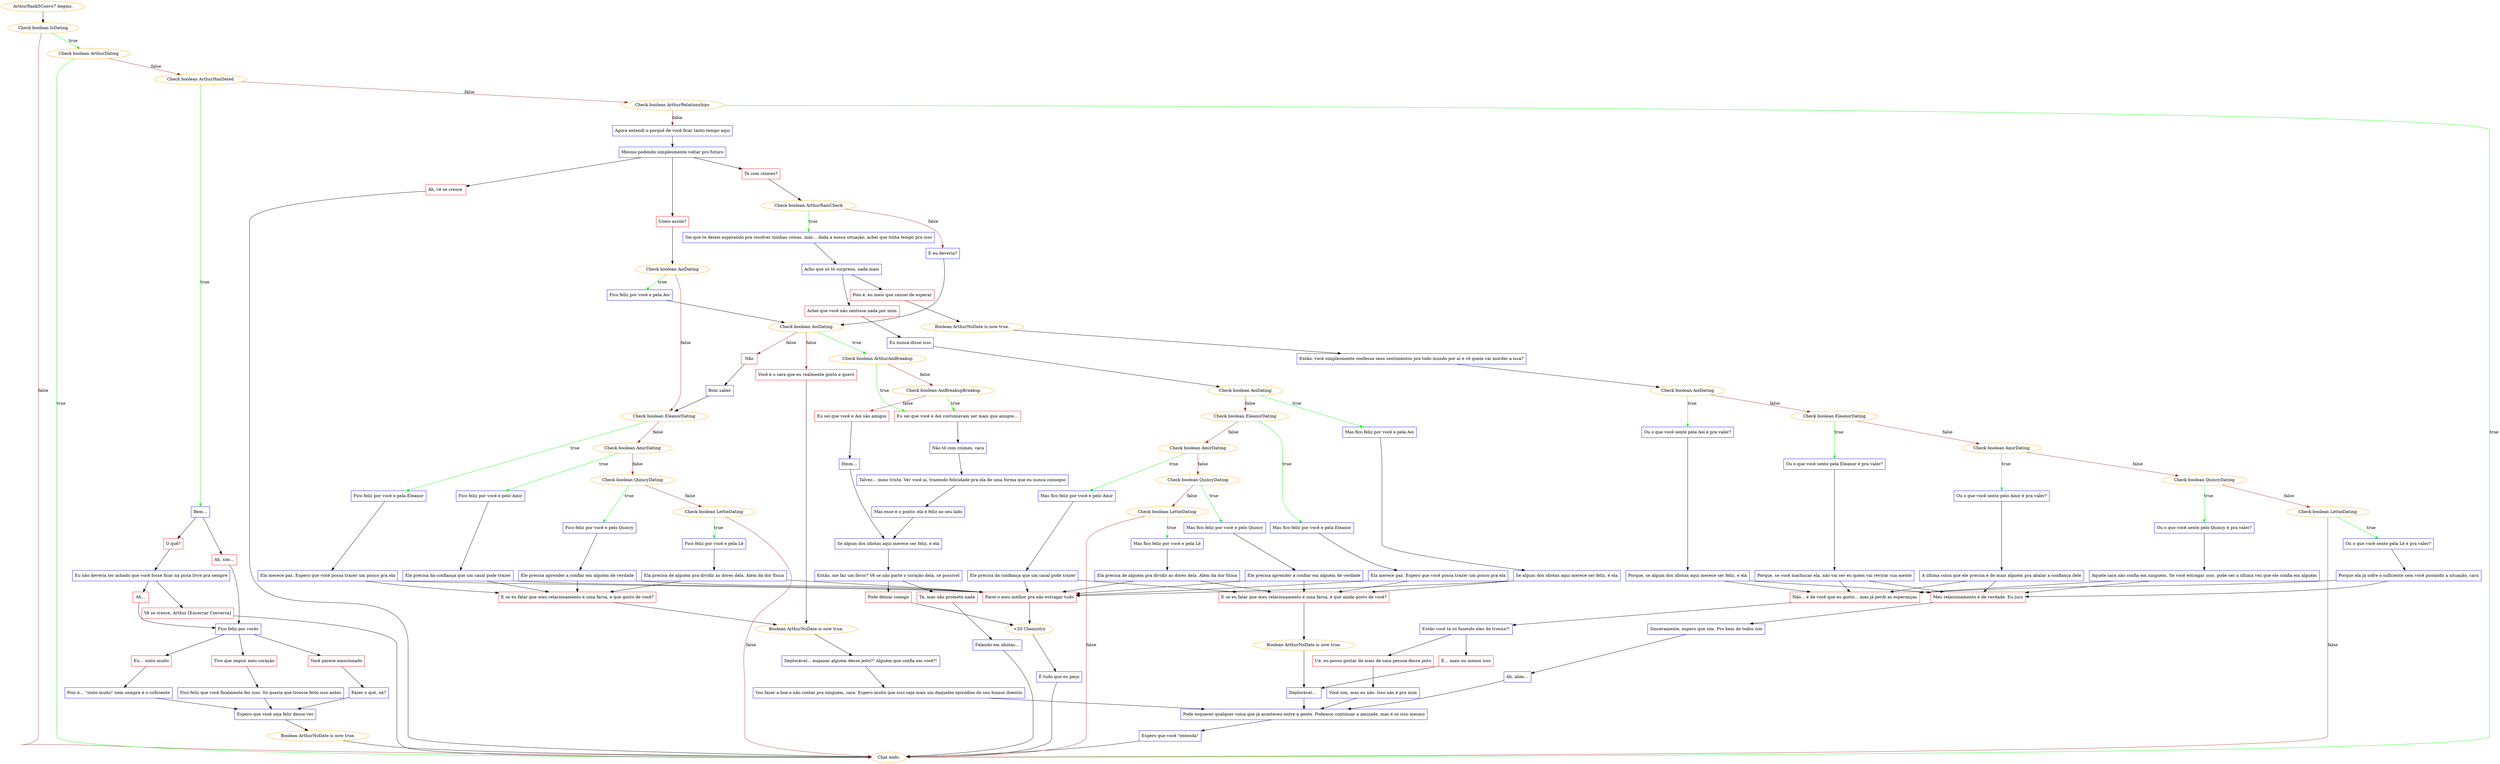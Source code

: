 digraph {
	"ArthurRank5Convo7 begins." [color=orange];
		"ArthurRank5Convo7 begins." -> j2287186983;
	j2287186983 [label="Check boolean IsDating",color=orange];
		j2287186983 -> j3366093715 [label=true,color=green];
		j2287186983 -> "Chat ends." [label=false,color=brown];
	j3366093715 [label="Check boolean ArthurDating",color=orange];
		j3366093715 -> "Chat ends." [label=true,color=green];
		j3366093715 -> j4249377294 [label=false,color=brown];
	"Chat ends." [color=orange];
	j4249377294 [label="Check boolean ArthurHasDated",color=orange];
		j4249377294 -> j3867322464 [label=true,color=green];
		j4249377294 -> j780092072 [label=false,color=brown];
	j3867322464 [label="Bem…",shape=box,color=blue];
		j3867322464 -> j2522131608;
		j3867322464 -> j2519949983;
	j780092072 [label="Check boolean ArthurRelationships",color=orange];
		j780092072 -> "Chat ends." [label=true,color=green];
		j780092072 -> j4253893780 [label=false,color=brown];
	j2522131608 [label="O quê?",shape=box,color=red];
		j2522131608 -> j1357619736;
	j2519949983 [label="Ah, sim…",shape=box,color=red];
		j2519949983 -> j3470941393;
	j4253893780 [label="Agora entendi o porquê de você ficar tanto tempo aqui",shape=box,color=blue];
		j4253893780 -> j2935529099;
	j1357619736 [label="Eu não deveria ter achado que você fosse ficar na pista livre pra sempre",shape=box,color=blue];
		j1357619736 -> j4022427115;
		j1357619736 -> j819141915;
	j3470941393 [label="Fico feliz por vocês",shape=box,color=blue];
		j3470941393 -> j3901487721;
		j3470941393 -> j295248372;
		j3470941393 -> j2656972681;
	j2935529099 [label="Mesmo podendo simplesmente voltar pro futuro",shape=box,color=blue];
		j2935529099 -> j3220020881;
		j2935529099 -> j3108525737;
		j2935529099 -> j1233609435;
	j4022427115 [label="Vê se cresce, Arthur [Encerrar Conversa]",shape=box,color=red];
		j4022427115 -> "Chat ends.";
	j819141915 [label="Ah…",shape=box,color=red];
		j819141915 -> j3470941393;
	j3901487721 [label="Você parece emocionado",shape=box,color=red];
		j3901487721 -> j184750631;
	j295248372 [label="Eu… sinto muito",shape=box,color=red];
		j295248372 -> j2018911811;
	j2656972681 [label="Tive que seguir meu coração",shape=box,color=red];
		j2656972681 -> j4242806469;
	j3220020881 [label="Ah, vê se cresce ",shape=box,color=red];
		j3220020881 -> "Chat ends.";
	j3108525737 [label="Tá com ciúmes?",shape=box,color=red];
		j3108525737 -> j1819643693;
	j1233609435 [label="Como assim?",shape=box,color=red];
		j1233609435 -> j1872707844;
	j184750631 [label="Fazer o quê, né?",shape=box,color=blue];
		j184750631 -> j3275437400;
	j2018911811 [label="Pois é… \"sinto muito\" nem sempre é o suficiente",shape=box,color=blue];
		j2018911811 -> j3275437400;
	j4242806469 [label="Fico feliz que você finalmente fez isso. Só queria que tivesse feito isso antes",shape=box,color=blue];
		j4242806469 -> j3275437400;
	j1819643693 [label="Check boolean ArthurRainCheck",color=orange];
		j1819643693 -> j3469589798 [label=true,color=green];
		j1819643693 -> j1666007874 [label=false,color=brown];
	j1872707844 [label="Check boolean AoiDating",color=orange];
		j1872707844 -> j1261108040 [label=true,color=green];
		j1872707844 -> j1314868176 [label=false,color=brown];
	j3275437400 [label="Espero que você seja feliz dessa vez",shape=box,color=blue];
		j3275437400 -> j2533691464;
	j3469589798 [label="Sei que te deixei esperando pra resolver minhas coisas, mas… dada a nossa situação, achei que tinha tempo pra isso",shape=box,color=blue];
		j3469589798 -> j1535081065;
	j1666007874 [label="E eu deveria?",shape=box,color=blue];
		j1666007874 -> j1137287632;
	j1261108040 [label="Fico feliz por você e pela Aoi",shape=box,color=blue];
		j1261108040 -> j1137287632;
	j1314868176 [label="Check boolean EleanorDating",color=orange];
		j1314868176 -> j3728373645 [label=true,color=green];
		j1314868176 -> j2360902743 [label=false,color=brown];
	j2533691464 [label="Boolean ArthurNoDate is now true.",color=orange];
		j2533691464 -> "Chat ends.";
	j1535081065 [label="Acho que só tô surpreso, nada mais",shape=box,color=blue];
		j1535081065 -> j87302382;
		j1535081065 -> j631190932;
	j1137287632 [label="Check boolean AoiDating",color=orange];
		j1137287632 -> j645055810 [label=true,color=green];
		j1137287632 -> j1358002253 [label=false,color=brown];
		j1137287632 -> j2439660070 [label=false,color=brown];
	j3728373645 [label="Fico feliz por você e pela Eleanor",shape=box,color=blue];
		j3728373645 -> j3727276354;
	j2360902743 [label="Check boolean AmirDating",color=orange];
		j2360902743 -> j174899726 [label=true,color=green];
		j2360902743 -> j3619615241 [label=false,color=brown];
	j87302382 [label="Achei que você não sentisse nada por mim",shape=box,color=red];
		j87302382 -> j2595609897;
	j631190932 [label="Pois é, eu meio que cansei de esperar",shape=box,color=red];
		j631190932 -> j3234396416;
	j645055810 [label="Check boolean ArthurAoiBreakup",color=orange];
		j645055810 -> j2867364380 [label=true,color=green];
		j645055810 -> j977240989 [label=false,color=brown];
	j1358002253 [label="Não",shape=box,color=red];
		j1358002253 -> j1345649844;
	j2439660070 [label="Você é o cara que eu realmente gosto e quero",shape=box,color=red];
		j2439660070 -> j473078612;
	j3727276354 [label="Ela merece paz. Espero que você possa trazer um pouco pra ela",shape=box,color=blue];
		j3727276354 -> j955528962;
		j3727276354 -> j41273623;
	j174899726 [label="Fico feliz por você e pelo Amir",shape=box,color=blue];
		j174899726 -> j618261143;
	j3619615241 [label="Check boolean QuincyDating",color=orange];
		j3619615241 -> j1889227110 [label=true,color=green];
		j3619615241 -> j2880943410 [label=false,color=brown];
	j2595609897 [label="Eu nunca disse isso",shape=box,color=blue];
		j2595609897 -> j699370226;
	j3234396416 [label="Boolean ArthurNoDate is now true.",color=orange];
		j3234396416 -> j356851603;
	j2867364380 [label="Eu sei que você e Aoi costumavam ser mais que amigos…",shape=box,color=red];
		j2867364380 -> j2112617628;
	j977240989 [label="Check boolean AoiBreakupBreakup",color=orange];
		j977240989 -> j2867364380 [label=true,color=green];
		j977240989 -> j536242238 [label=false,color=brown];
	j1345649844 [label="Bom saber",shape=box,color=blue];
		j1345649844 -> j1314868176;
	j473078612 [label="Boolean ArthurNoDate is now true.",color=orange];
		j473078612 -> j1052807416;
	j955528962 [label="Farei o meu melhor pra não estragar tudo",shape=box,color=red];
		j955528962 -> j2467602228;
	j41273623 [label="E se eu falar que meu relacionamento é uma farsa, e que gosto de você?",shape=box,color=red];
		j41273623 -> j473078612;
	j618261143 [label="Ele precisa da confiança que um casal pode trazer",shape=box,color=blue];
		j618261143 -> j41273623;
		j618261143 -> j955528962;
	j1889227110 [label="Fico feliz por você e pelo Quincy",shape=box,color=blue];
		j1889227110 -> j2022625241;
	j2880943410 [label="Check boolean LettieDating",color=orange];
		j2880943410 -> j2865310793 [label=true,color=green];
		j2880943410 -> "Chat ends." [label=false,color=brown];
	j699370226 [label="Check boolean AoiDating",color=orange];
		j699370226 -> j1362567245 [label=true,color=green];
		j699370226 -> j4192573990 [label=false,color=brown];
	j356851603 [label="Então, você simplesmente confessa seus sentimentos pra todo mundo por aí e vê quem vai morder a isca?",shape=box,color=blue];
		j356851603 -> j2614230410;
	j2112617628 [label="Não tô com ciúmes, cara",shape=box,color=blue];
		j2112617628 -> j646101615;
	j536242238 [label="Eu sei que você e Aoi são amigos",shape=box,color=red];
		j536242238 -> j880318209;
	j1052807416 [label="Deplorável… enganar alguém desse jeito?! Alguém que confia em você?!",shape=box,color=blue];
		j1052807416 -> j1959386301;
	j2467602228 [label="+20 Chemistry",color=orange];
		j2467602228 -> j1792308;
	j2022625241 [label="Ele precisa aprender a confiar em alguém de verdade",shape=box,color=blue];
		j2022625241 -> j41273623;
		j2022625241 -> j955528962;
	j2865310793 [label="Fico feliz por você e pela Lê",shape=box,color=blue];
		j2865310793 -> j168456415;
	j1362567245 [label="Mas fico feliz por você e pela Aoi",shape=box,color=blue];
		j1362567245 -> j1188573257;
	j4192573990 [label="Check boolean EleanorDating",color=orange];
		j4192573990 -> j3678054989 [label=true,color=green];
		j4192573990 -> j2085135710 [label=false,color=brown];
	j2614230410 [label="Check boolean AoiDating",color=orange];
		j2614230410 -> j1396119479 [label=true,color=green];
		j2614230410 -> j2346094008 [label=false,color=brown];
	j646101615 [label="Talvez… meio triste. Ver você aí, trazendo felicidade pra ela de uma forma que eu nunca consegui",shape=box,color=blue];
		j646101615 -> j3007456464;
	j880318209 [label="Hmm…",shape=box,color=blue];
		j880318209 -> j2274561801;
	j1959386301 [label="Vou fazer a boa e não contar pra ninguém, cara. Espero muito que isso seja mais um daqueles episódios do seu humor doentio",shape=box,color=blue];
		j1959386301 -> j284223067;
	j1792308 [label="É tudo que eu peço",shape=box,color=blue];
		j1792308 -> "Chat ends.";
	j168456415 [label="Ela precisa de alguém pra dividir as dores dela. Além da dor física",shape=box,color=blue];
		j168456415 -> j41273623;
		j168456415 -> j955528962;
	j1188573257 [label="Se algum dos idiotas aqui merece ser feliz, é ela",shape=box,color=blue];
		j1188573257 -> j955528962;
		j1188573257 -> j3945205407;
	j3678054989 [label="Mas fico feliz por você e pela Eleanor",shape=box,color=blue];
		j3678054989 -> j656109080;
	j2085135710 [label="Check boolean AmirDating",color=orange];
		j2085135710 -> j3896043927 [label=true,color=green];
		j2085135710 -> j2837699176 [label=false,color=brown];
	j1396119479 [label="Ou o que você sente pela Aoi é pra valer?",shape=box,color=blue];
		j1396119479 -> j1343562603;
	j2346094008 [label="Check boolean EleanorDating",color=orange];
		j2346094008 -> j4104767123 [label=true,color=green];
		j2346094008 -> j375238909 [label=false,color=brown];
	j3007456464 [label="Mas esse é o ponto: ela é feliz ao seu lado",shape=box,color=blue];
		j3007456464 -> j2274561801;
	j2274561801 [label="Se algum dos idiotas aqui merece ser feliz, é ela",shape=box,color=blue];
		j2274561801 -> j3458805153;
	j284223067 [label="Pode esquecer qualquer coisa que já aconteceu entre a gente. Podemos continuar a amizade, mas é só isso mesmo",shape=box,color=blue];
		j284223067 -> j904945370;
	j3945205407 [label="E se eu falar que meu relacionamento é uma farsa, e que ainda gosto de você?",shape=box,color=red];
		j3945205407 -> j178863444;
	j656109080 [label="Ela merece paz. Espero que você possa trazer um pouco pra ela",shape=box,color=blue];
		j656109080 -> j3945205407;
		j656109080 -> j955528962;
	j3896043927 [label="Mas fico feliz por você e pelo Amir",shape=box,color=blue];
		j3896043927 -> j2384672570;
	j2837699176 [label="Check boolean QuincyDating",color=orange];
		j2837699176 -> j4010863151 [label=true,color=green];
		j2837699176 -> j3311803142 [label=false,color=brown];
	j1343562603 [label="Porque, se algum dos idiotas aqui merece ser feliz, é ela",shape=box,color=blue];
		j1343562603 -> j2006255476;
		j1343562603 -> j1780256816;
	j4104767123 [label="Ou o que você sente pela Eleanor é pra valer?",shape=box,color=blue];
		j4104767123 -> j1389079730;
	j375238909 [label="Check boolean AmirDating",color=orange];
		j375238909 -> j3824765746 [label=true,color=green];
		j375238909 -> j2380864102 [label=false,color=brown];
	j3458805153 [label="Então, me faz um favor? Vê se não parte o coração dela, se possível",shape=box,color=blue];
		j3458805153 -> j961894148;
		j3458805153 -> j2944766924;
	j904945370 [label="Espero que você \"entenda\"",shape=box,color=blue];
		j904945370 -> "Chat ends.";
	j178863444 [label="Boolean ArthurNoDate is now true.",color=orange];
		j178863444 -> j72691583;
	j2384672570 [label="Ele precisa da confiança que um casal pode trazer",shape=box,color=blue];
		j2384672570 -> j955528962;
		j2384672570 -> j3945205407;
	j4010863151 [label="Mas fico feliz por você e pelo Quincy",shape=box,color=blue];
		j4010863151 -> j3080573009;
	j3311803142 [label="Check boolean LettieDating",color=orange];
		j3311803142 -> j1558811942 [label=true,color=green];
		j3311803142 -> "Chat ends." [label=false,color=brown];
	j2006255476 [label="Não… é de você que eu gosto… mas já perdi as esperanças",shape=box,color=red];
		j2006255476 -> j597340214;
	j1780256816 [label="Meu relacionamento é de verdade. Eu juro",shape=box,color=red];
		j1780256816 -> j2827121109;
	j1389079730 [label="Porque, se você machucar ela, não vai ser eu quem vai revirar sua mente",shape=box,color=blue];
		j1389079730 -> j2006255476;
		j1389079730 -> j1780256816;
	j3824765746 [label="Ou o que você sente pelo Amir é pra valer?",shape=box,color=blue];
		j3824765746 -> j3604743068;
	j2380864102 [label="Check boolean QuincyDating",color=orange];
		j2380864102 -> j738654323 [label=true,color=green];
		j2380864102 -> j284065050 [label=false,color=brown];
	j961894148 [label="Pode deixar comigo",shape=box,color=red];
		j961894148 -> j2467602228;
	j2944766924 [label="Tá, mas não prometo nada",shape=box,color=red];
		j2944766924 -> j4145210927;
	j72691583 [label="Deplorável…  ",shape=box,color=blue];
		j72691583 -> j284223067;
	j3080573009 [label="Ele precisa aprender a confiar em alguém de verdade",shape=box,color=blue];
		j3080573009 -> j955528962;
		j3080573009 -> j3945205407;
	j1558811942 [label="Mas fico feliz por você e pela Lê",shape=box,color=blue];
		j1558811942 -> j273308076;
	j597340214 [label="Então você tá só fazendo eles de trouxa?!",shape=box,color=blue];
		j597340214 -> j2049799910;
		j597340214 -> j2798994258;
	j2827121109 [label="Sinceramente, espero que sim. Pro bem de todos nós",shape=box,color=blue];
		j2827121109 -> j2122008584;
	j3604743068 [label="A última coisa que ele precisa é de mais alguém pra abalar a confiança dele",shape=box,color=blue];
		j3604743068 -> j2006255476;
		j3604743068 -> j1780256816;
	j738654323 [label="Ou o que você sente pelo Quincy é pra valer?",shape=box,color=blue];
		j738654323 -> j819880794;
	j284065050 [label="Check boolean LettieDating",color=orange];
		j284065050 -> j3221386924 [label=true,color=green];
		j284065050 -> "Chat ends." [label=false,color=brown];
	j4145210927 [label="Falando em idiotas…",shape=box,color=blue];
		j4145210927 -> "Chat ends.";
	j273308076 [label="Ela precisa de alguém pra dividir as dores dela. Além da dor física",shape=box,color=blue];
		j273308076 -> j955528962;
		j273308076 -> j3945205407;
	j2049799910 [label="É… mais ou menos isso",shape=box,color=red];
		j2049799910 -> j72691583;
	j2798994258 [label="Ué, eu posso gostar de mais de uma pessoa desse jeito",shape=box,color=red];
		j2798994258 -> j2685497728;
	j2122008584 [label="Ah, aliás…",shape=box,color=blue];
		j2122008584 -> j284223067;
	j819880794 [label="Aquele cara não confia em ninguém. Se você estragar isso, pode ser a última vez que ele confia em alguém",shape=box,color=blue];
		j819880794 -> j2006255476;
		j819880794 -> j1780256816;
	j3221386924 [label="Ou o que você sente pela Lê é pra valer?",shape=box,color=blue];
		j3221386924 -> j1045951617;
	j2685497728 [label="Você sim, mas eu não. Isso não é pra mim",shape=box,color=blue];
		j2685497728 -> j284223067;
	j1045951617 [label="Porque ela já sofre o suficiente sem você piorando a situação, cara",shape=box,color=blue];
		j1045951617 -> j2006255476;
		j1045951617 -> j1780256816;
}
